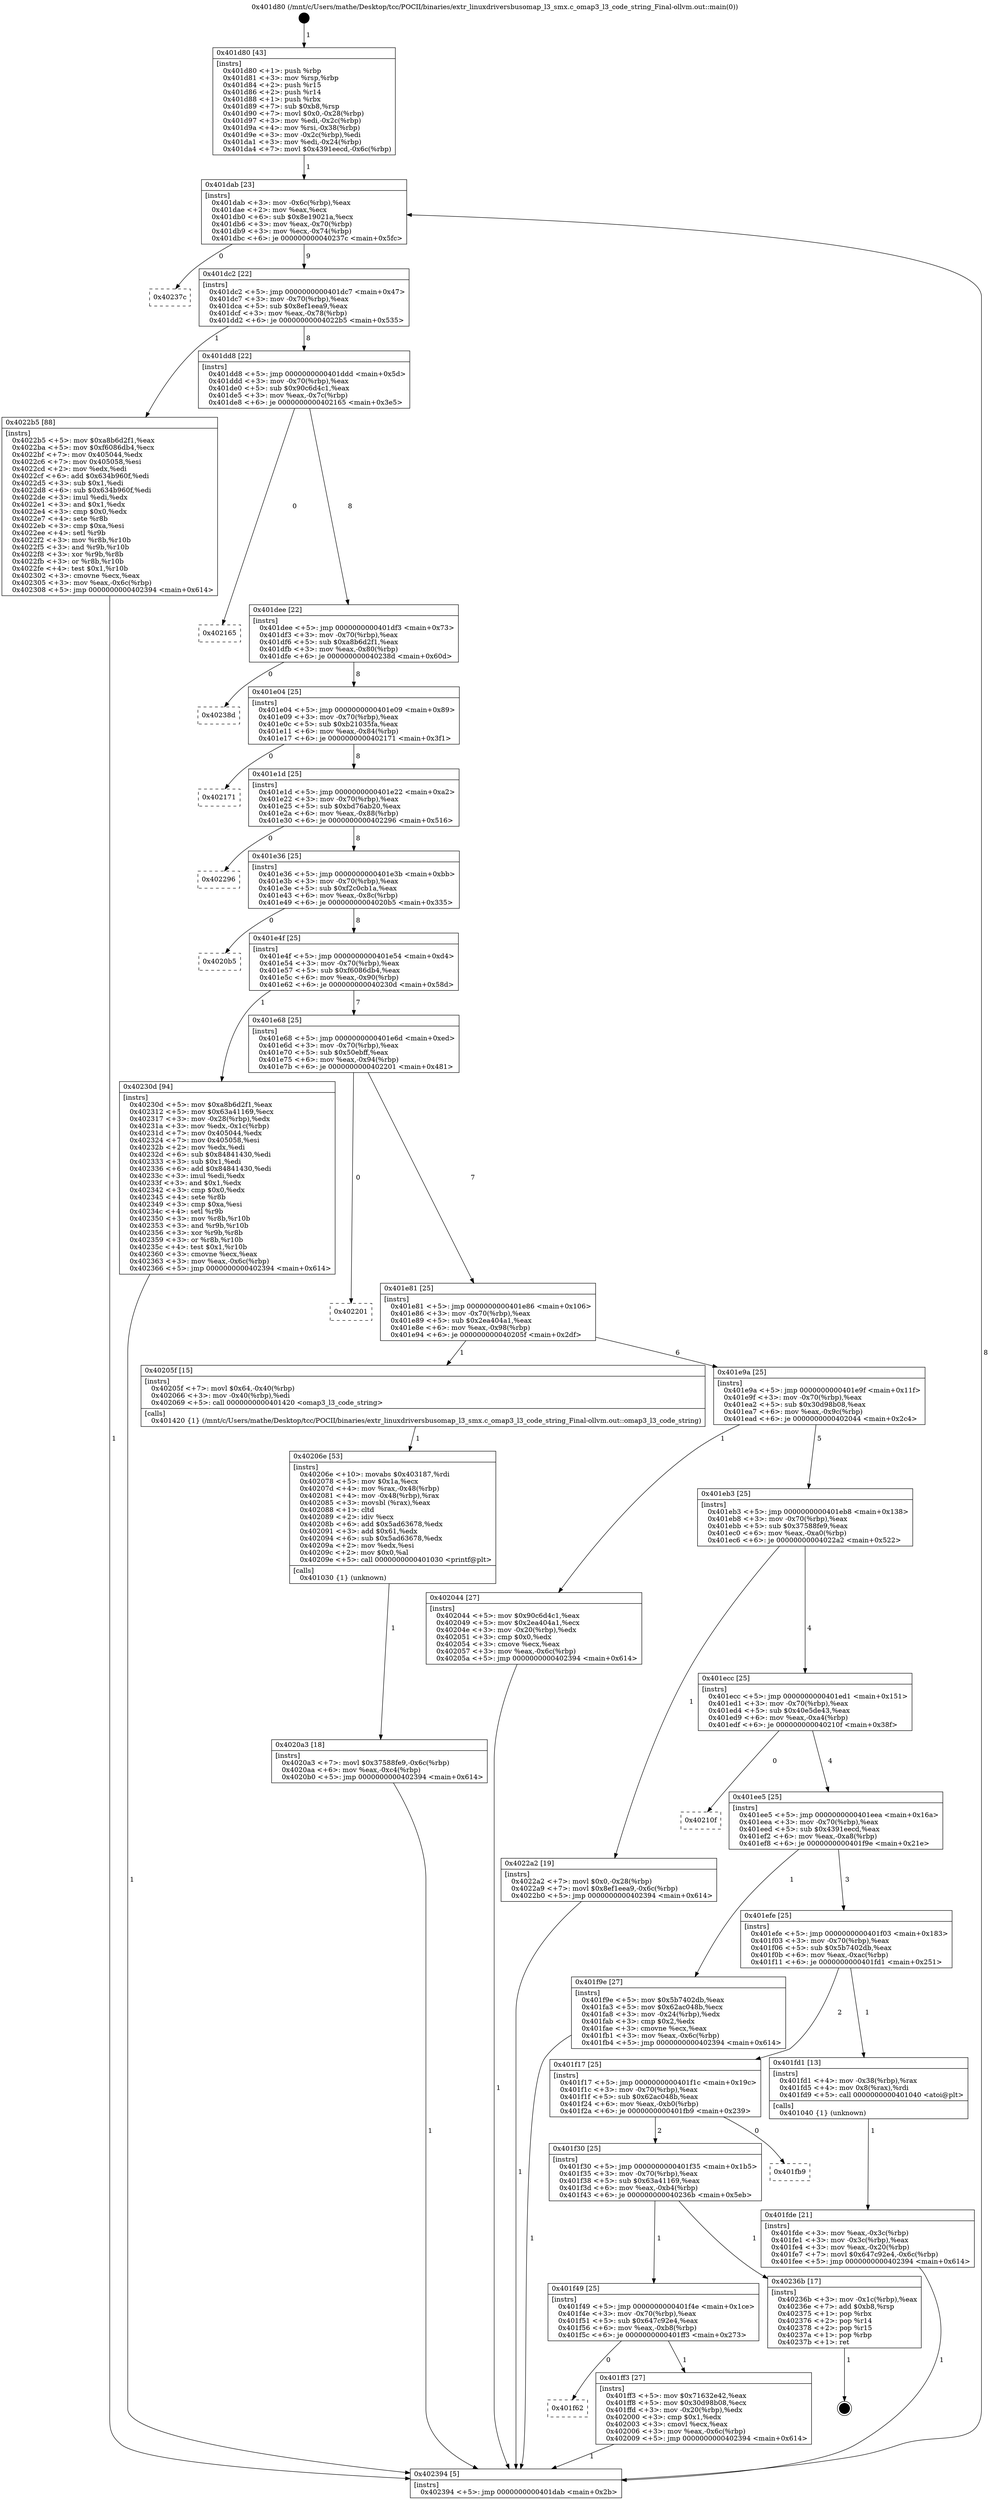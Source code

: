 digraph "0x401d80" {
  label = "0x401d80 (/mnt/c/Users/mathe/Desktop/tcc/POCII/binaries/extr_linuxdriversbusomap_l3_smx.c_omap3_l3_code_string_Final-ollvm.out::main(0))"
  labelloc = "t"
  node[shape=record]

  Entry [label="",width=0.3,height=0.3,shape=circle,fillcolor=black,style=filled]
  "0x401dab" [label="{
     0x401dab [23]\l
     | [instrs]\l
     &nbsp;&nbsp;0x401dab \<+3\>: mov -0x6c(%rbp),%eax\l
     &nbsp;&nbsp;0x401dae \<+2\>: mov %eax,%ecx\l
     &nbsp;&nbsp;0x401db0 \<+6\>: sub $0x8e19021a,%ecx\l
     &nbsp;&nbsp;0x401db6 \<+3\>: mov %eax,-0x70(%rbp)\l
     &nbsp;&nbsp;0x401db9 \<+3\>: mov %ecx,-0x74(%rbp)\l
     &nbsp;&nbsp;0x401dbc \<+6\>: je 000000000040237c \<main+0x5fc\>\l
  }"]
  "0x40237c" [label="{
     0x40237c\l
  }", style=dashed]
  "0x401dc2" [label="{
     0x401dc2 [22]\l
     | [instrs]\l
     &nbsp;&nbsp;0x401dc2 \<+5\>: jmp 0000000000401dc7 \<main+0x47\>\l
     &nbsp;&nbsp;0x401dc7 \<+3\>: mov -0x70(%rbp),%eax\l
     &nbsp;&nbsp;0x401dca \<+5\>: sub $0x8ef1eea9,%eax\l
     &nbsp;&nbsp;0x401dcf \<+3\>: mov %eax,-0x78(%rbp)\l
     &nbsp;&nbsp;0x401dd2 \<+6\>: je 00000000004022b5 \<main+0x535\>\l
  }"]
  Exit [label="",width=0.3,height=0.3,shape=circle,fillcolor=black,style=filled,peripheries=2]
  "0x4022b5" [label="{
     0x4022b5 [88]\l
     | [instrs]\l
     &nbsp;&nbsp;0x4022b5 \<+5\>: mov $0xa8b6d2f1,%eax\l
     &nbsp;&nbsp;0x4022ba \<+5\>: mov $0xf6086db4,%ecx\l
     &nbsp;&nbsp;0x4022bf \<+7\>: mov 0x405044,%edx\l
     &nbsp;&nbsp;0x4022c6 \<+7\>: mov 0x405058,%esi\l
     &nbsp;&nbsp;0x4022cd \<+2\>: mov %edx,%edi\l
     &nbsp;&nbsp;0x4022cf \<+6\>: add $0x634b960f,%edi\l
     &nbsp;&nbsp;0x4022d5 \<+3\>: sub $0x1,%edi\l
     &nbsp;&nbsp;0x4022d8 \<+6\>: sub $0x634b960f,%edi\l
     &nbsp;&nbsp;0x4022de \<+3\>: imul %edi,%edx\l
     &nbsp;&nbsp;0x4022e1 \<+3\>: and $0x1,%edx\l
     &nbsp;&nbsp;0x4022e4 \<+3\>: cmp $0x0,%edx\l
     &nbsp;&nbsp;0x4022e7 \<+4\>: sete %r8b\l
     &nbsp;&nbsp;0x4022eb \<+3\>: cmp $0xa,%esi\l
     &nbsp;&nbsp;0x4022ee \<+4\>: setl %r9b\l
     &nbsp;&nbsp;0x4022f2 \<+3\>: mov %r8b,%r10b\l
     &nbsp;&nbsp;0x4022f5 \<+3\>: and %r9b,%r10b\l
     &nbsp;&nbsp;0x4022f8 \<+3\>: xor %r9b,%r8b\l
     &nbsp;&nbsp;0x4022fb \<+3\>: or %r8b,%r10b\l
     &nbsp;&nbsp;0x4022fe \<+4\>: test $0x1,%r10b\l
     &nbsp;&nbsp;0x402302 \<+3\>: cmovne %ecx,%eax\l
     &nbsp;&nbsp;0x402305 \<+3\>: mov %eax,-0x6c(%rbp)\l
     &nbsp;&nbsp;0x402308 \<+5\>: jmp 0000000000402394 \<main+0x614\>\l
  }"]
  "0x401dd8" [label="{
     0x401dd8 [22]\l
     | [instrs]\l
     &nbsp;&nbsp;0x401dd8 \<+5\>: jmp 0000000000401ddd \<main+0x5d\>\l
     &nbsp;&nbsp;0x401ddd \<+3\>: mov -0x70(%rbp),%eax\l
     &nbsp;&nbsp;0x401de0 \<+5\>: sub $0x90c6d4c1,%eax\l
     &nbsp;&nbsp;0x401de5 \<+3\>: mov %eax,-0x7c(%rbp)\l
     &nbsp;&nbsp;0x401de8 \<+6\>: je 0000000000402165 \<main+0x3e5\>\l
  }"]
  "0x4020a3" [label="{
     0x4020a3 [18]\l
     | [instrs]\l
     &nbsp;&nbsp;0x4020a3 \<+7\>: movl $0x37588fe9,-0x6c(%rbp)\l
     &nbsp;&nbsp;0x4020aa \<+6\>: mov %eax,-0xc4(%rbp)\l
     &nbsp;&nbsp;0x4020b0 \<+5\>: jmp 0000000000402394 \<main+0x614\>\l
  }"]
  "0x402165" [label="{
     0x402165\l
  }", style=dashed]
  "0x401dee" [label="{
     0x401dee [22]\l
     | [instrs]\l
     &nbsp;&nbsp;0x401dee \<+5\>: jmp 0000000000401df3 \<main+0x73\>\l
     &nbsp;&nbsp;0x401df3 \<+3\>: mov -0x70(%rbp),%eax\l
     &nbsp;&nbsp;0x401df6 \<+5\>: sub $0xa8b6d2f1,%eax\l
     &nbsp;&nbsp;0x401dfb \<+3\>: mov %eax,-0x80(%rbp)\l
     &nbsp;&nbsp;0x401dfe \<+6\>: je 000000000040238d \<main+0x60d\>\l
  }"]
  "0x40206e" [label="{
     0x40206e [53]\l
     | [instrs]\l
     &nbsp;&nbsp;0x40206e \<+10\>: movabs $0x403187,%rdi\l
     &nbsp;&nbsp;0x402078 \<+5\>: mov $0x1a,%ecx\l
     &nbsp;&nbsp;0x40207d \<+4\>: mov %rax,-0x48(%rbp)\l
     &nbsp;&nbsp;0x402081 \<+4\>: mov -0x48(%rbp),%rax\l
     &nbsp;&nbsp;0x402085 \<+3\>: movsbl (%rax),%eax\l
     &nbsp;&nbsp;0x402088 \<+1\>: cltd\l
     &nbsp;&nbsp;0x402089 \<+2\>: idiv %ecx\l
     &nbsp;&nbsp;0x40208b \<+6\>: add $0x5ad63678,%edx\l
     &nbsp;&nbsp;0x402091 \<+3\>: add $0x61,%edx\l
     &nbsp;&nbsp;0x402094 \<+6\>: sub $0x5ad63678,%edx\l
     &nbsp;&nbsp;0x40209a \<+2\>: mov %edx,%esi\l
     &nbsp;&nbsp;0x40209c \<+2\>: mov $0x0,%al\l
     &nbsp;&nbsp;0x40209e \<+5\>: call 0000000000401030 \<printf@plt\>\l
     | [calls]\l
     &nbsp;&nbsp;0x401030 \{1\} (unknown)\l
  }"]
  "0x40238d" [label="{
     0x40238d\l
  }", style=dashed]
  "0x401e04" [label="{
     0x401e04 [25]\l
     | [instrs]\l
     &nbsp;&nbsp;0x401e04 \<+5\>: jmp 0000000000401e09 \<main+0x89\>\l
     &nbsp;&nbsp;0x401e09 \<+3\>: mov -0x70(%rbp),%eax\l
     &nbsp;&nbsp;0x401e0c \<+5\>: sub $0xb21035fa,%eax\l
     &nbsp;&nbsp;0x401e11 \<+6\>: mov %eax,-0x84(%rbp)\l
     &nbsp;&nbsp;0x401e17 \<+6\>: je 0000000000402171 \<main+0x3f1\>\l
  }"]
  "0x401f62" [label="{
     0x401f62\l
  }", style=dashed]
  "0x402171" [label="{
     0x402171\l
  }", style=dashed]
  "0x401e1d" [label="{
     0x401e1d [25]\l
     | [instrs]\l
     &nbsp;&nbsp;0x401e1d \<+5\>: jmp 0000000000401e22 \<main+0xa2\>\l
     &nbsp;&nbsp;0x401e22 \<+3\>: mov -0x70(%rbp),%eax\l
     &nbsp;&nbsp;0x401e25 \<+5\>: sub $0xbd76ab20,%eax\l
     &nbsp;&nbsp;0x401e2a \<+6\>: mov %eax,-0x88(%rbp)\l
     &nbsp;&nbsp;0x401e30 \<+6\>: je 0000000000402296 \<main+0x516\>\l
  }"]
  "0x401ff3" [label="{
     0x401ff3 [27]\l
     | [instrs]\l
     &nbsp;&nbsp;0x401ff3 \<+5\>: mov $0x71632e42,%eax\l
     &nbsp;&nbsp;0x401ff8 \<+5\>: mov $0x30d98b08,%ecx\l
     &nbsp;&nbsp;0x401ffd \<+3\>: mov -0x20(%rbp),%edx\l
     &nbsp;&nbsp;0x402000 \<+3\>: cmp $0x1,%edx\l
     &nbsp;&nbsp;0x402003 \<+3\>: cmovl %ecx,%eax\l
     &nbsp;&nbsp;0x402006 \<+3\>: mov %eax,-0x6c(%rbp)\l
     &nbsp;&nbsp;0x402009 \<+5\>: jmp 0000000000402394 \<main+0x614\>\l
  }"]
  "0x402296" [label="{
     0x402296\l
  }", style=dashed]
  "0x401e36" [label="{
     0x401e36 [25]\l
     | [instrs]\l
     &nbsp;&nbsp;0x401e36 \<+5\>: jmp 0000000000401e3b \<main+0xbb\>\l
     &nbsp;&nbsp;0x401e3b \<+3\>: mov -0x70(%rbp),%eax\l
     &nbsp;&nbsp;0x401e3e \<+5\>: sub $0xf2c0cb1a,%eax\l
     &nbsp;&nbsp;0x401e43 \<+6\>: mov %eax,-0x8c(%rbp)\l
     &nbsp;&nbsp;0x401e49 \<+6\>: je 00000000004020b5 \<main+0x335\>\l
  }"]
  "0x401f49" [label="{
     0x401f49 [25]\l
     | [instrs]\l
     &nbsp;&nbsp;0x401f49 \<+5\>: jmp 0000000000401f4e \<main+0x1ce\>\l
     &nbsp;&nbsp;0x401f4e \<+3\>: mov -0x70(%rbp),%eax\l
     &nbsp;&nbsp;0x401f51 \<+5\>: sub $0x647c92e4,%eax\l
     &nbsp;&nbsp;0x401f56 \<+6\>: mov %eax,-0xb8(%rbp)\l
     &nbsp;&nbsp;0x401f5c \<+6\>: je 0000000000401ff3 \<main+0x273\>\l
  }"]
  "0x4020b5" [label="{
     0x4020b5\l
  }", style=dashed]
  "0x401e4f" [label="{
     0x401e4f [25]\l
     | [instrs]\l
     &nbsp;&nbsp;0x401e4f \<+5\>: jmp 0000000000401e54 \<main+0xd4\>\l
     &nbsp;&nbsp;0x401e54 \<+3\>: mov -0x70(%rbp),%eax\l
     &nbsp;&nbsp;0x401e57 \<+5\>: sub $0xf6086db4,%eax\l
     &nbsp;&nbsp;0x401e5c \<+6\>: mov %eax,-0x90(%rbp)\l
     &nbsp;&nbsp;0x401e62 \<+6\>: je 000000000040230d \<main+0x58d\>\l
  }"]
  "0x40236b" [label="{
     0x40236b [17]\l
     | [instrs]\l
     &nbsp;&nbsp;0x40236b \<+3\>: mov -0x1c(%rbp),%eax\l
     &nbsp;&nbsp;0x40236e \<+7\>: add $0xb8,%rsp\l
     &nbsp;&nbsp;0x402375 \<+1\>: pop %rbx\l
     &nbsp;&nbsp;0x402376 \<+2\>: pop %r14\l
     &nbsp;&nbsp;0x402378 \<+2\>: pop %r15\l
     &nbsp;&nbsp;0x40237a \<+1\>: pop %rbp\l
     &nbsp;&nbsp;0x40237b \<+1\>: ret\l
  }"]
  "0x40230d" [label="{
     0x40230d [94]\l
     | [instrs]\l
     &nbsp;&nbsp;0x40230d \<+5\>: mov $0xa8b6d2f1,%eax\l
     &nbsp;&nbsp;0x402312 \<+5\>: mov $0x63a41169,%ecx\l
     &nbsp;&nbsp;0x402317 \<+3\>: mov -0x28(%rbp),%edx\l
     &nbsp;&nbsp;0x40231a \<+3\>: mov %edx,-0x1c(%rbp)\l
     &nbsp;&nbsp;0x40231d \<+7\>: mov 0x405044,%edx\l
     &nbsp;&nbsp;0x402324 \<+7\>: mov 0x405058,%esi\l
     &nbsp;&nbsp;0x40232b \<+2\>: mov %edx,%edi\l
     &nbsp;&nbsp;0x40232d \<+6\>: sub $0x84841430,%edi\l
     &nbsp;&nbsp;0x402333 \<+3\>: sub $0x1,%edi\l
     &nbsp;&nbsp;0x402336 \<+6\>: add $0x84841430,%edi\l
     &nbsp;&nbsp;0x40233c \<+3\>: imul %edi,%edx\l
     &nbsp;&nbsp;0x40233f \<+3\>: and $0x1,%edx\l
     &nbsp;&nbsp;0x402342 \<+3\>: cmp $0x0,%edx\l
     &nbsp;&nbsp;0x402345 \<+4\>: sete %r8b\l
     &nbsp;&nbsp;0x402349 \<+3\>: cmp $0xa,%esi\l
     &nbsp;&nbsp;0x40234c \<+4\>: setl %r9b\l
     &nbsp;&nbsp;0x402350 \<+3\>: mov %r8b,%r10b\l
     &nbsp;&nbsp;0x402353 \<+3\>: and %r9b,%r10b\l
     &nbsp;&nbsp;0x402356 \<+3\>: xor %r9b,%r8b\l
     &nbsp;&nbsp;0x402359 \<+3\>: or %r8b,%r10b\l
     &nbsp;&nbsp;0x40235c \<+4\>: test $0x1,%r10b\l
     &nbsp;&nbsp;0x402360 \<+3\>: cmovne %ecx,%eax\l
     &nbsp;&nbsp;0x402363 \<+3\>: mov %eax,-0x6c(%rbp)\l
     &nbsp;&nbsp;0x402366 \<+5\>: jmp 0000000000402394 \<main+0x614\>\l
  }"]
  "0x401e68" [label="{
     0x401e68 [25]\l
     | [instrs]\l
     &nbsp;&nbsp;0x401e68 \<+5\>: jmp 0000000000401e6d \<main+0xed\>\l
     &nbsp;&nbsp;0x401e6d \<+3\>: mov -0x70(%rbp),%eax\l
     &nbsp;&nbsp;0x401e70 \<+5\>: sub $0x50ebff,%eax\l
     &nbsp;&nbsp;0x401e75 \<+6\>: mov %eax,-0x94(%rbp)\l
     &nbsp;&nbsp;0x401e7b \<+6\>: je 0000000000402201 \<main+0x481\>\l
  }"]
  "0x401f30" [label="{
     0x401f30 [25]\l
     | [instrs]\l
     &nbsp;&nbsp;0x401f30 \<+5\>: jmp 0000000000401f35 \<main+0x1b5\>\l
     &nbsp;&nbsp;0x401f35 \<+3\>: mov -0x70(%rbp),%eax\l
     &nbsp;&nbsp;0x401f38 \<+5\>: sub $0x63a41169,%eax\l
     &nbsp;&nbsp;0x401f3d \<+6\>: mov %eax,-0xb4(%rbp)\l
     &nbsp;&nbsp;0x401f43 \<+6\>: je 000000000040236b \<main+0x5eb\>\l
  }"]
  "0x402201" [label="{
     0x402201\l
  }", style=dashed]
  "0x401e81" [label="{
     0x401e81 [25]\l
     | [instrs]\l
     &nbsp;&nbsp;0x401e81 \<+5\>: jmp 0000000000401e86 \<main+0x106\>\l
     &nbsp;&nbsp;0x401e86 \<+3\>: mov -0x70(%rbp),%eax\l
     &nbsp;&nbsp;0x401e89 \<+5\>: sub $0x2ea404a1,%eax\l
     &nbsp;&nbsp;0x401e8e \<+6\>: mov %eax,-0x98(%rbp)\l
     &nbsp;&nbsp;0x401e94 \<+6\>: je 000000000040205f \<main+0x2df\>\l
  }"]
  "0x401fb9" [label="{
     0x401fb9\l
  }", style=dashed]
  "0x40205f" [label="{
     0x40205f [15]\l
     | [instrs]\l
     &nbsp;&nbsp;0x40205f \<+7\>: movl $0x64,-0x40(%rbp)\l
     &nbsp;&nbsp;0x402066 \<+3\>: mov -0x40(%rbp),%edi\l
     &nbsp;&nbsp;0x402069 \<+5\>: call 0000000000401420 \<omap3_l3_code_string\>\l
     | [calls]\l
     &nbsp;&nbsp;0x401420 \{1\} (/mnt/c/Users/mathe/Desktop/tcc/POCII/binaries/extr_linuxdriversbusomap_l3_smx.c_omap3_l3_code_string_Final-ollvm.out::omap3_l3_code_string)\l
  }"]
  "0x401e9a" [label="{
     0x401e9a [25]\l
     | [instrs]\l
     &nbsp;&nbsp;0x401e9a \<+5\>: jmp 0000000000401e9f \<main+0x11f\>\l
     &nbsp;&nbsp;0x401e9f \<+3\>: mov -0x70(%rbp),%eax\l
     &nbsp;&nbsp;0x401ea2 \<+5\>: sub $0x30d98b08,%eax\l
     &nbsp;&nbsp;0x401ea7 \<+6\>: mov %eax,-0x9c(%rbp)\l
     &nbsp;&nbsp;0x401ead \<+6\>: je 0000000000402044 \<main+0x2c4\>\l
  }"]
  "0x401fde" [label="{
     0x401fde [21]\l
     | [instrs]\l
     &nbsp;&nbsp;0x401fde \<+3\>: mov %eax,-0x3c(%rbp)\l
     &nbsp;&nbsp;0x401fe1 \<+3\>: mov -0x3c(%rbp),%eax\l
     &nbsp;&nbsp;0x401fe4 \<+3\>: mov %eax,-0x20(%rbp)\l
     &nbsp;&nbsp;0x401fe7 \<+7\>: movl $0x647c92e4,-0x6c(%rbp)\l
     &nbsp;&nbsp;0x401fee \<+5\>: jmp 0000000000402394 \<main+0x614\>\l
  }"]
  "0x402044" [label="{
     0x402044 [27]\l
     | [instrs]\l
     &nbsp;&nbsp;0x402044 \<+5\>: mov $0x90c6d4c1,%eax\l
     &nbsp;&nbsp;0x402049 \<+5\>: mov $0x2ea404a1,%ecx\l
     &nbsp;&nbsp;0x40204e \<+3\>: mov -0x20(%rbp),%edx\l
     &nbsp;&nbsp;0x402051 \<+3\>: cmp $0x0,%edx\l
     &nbsp;&nbsp;0x402054 \<+3\>: cmove %ecx,%eax\l
     &nbsp;&nbsp;0x402057 \<+3\>: mov %eax,-0x6c(%rbp)\l
     &nbsp;&nbsp;0x40205a \<+5\>: jmp 0000000000402394 \<main+0x614\>\l
  }"]
  "0x401eb3" [label="{
     0x401eb3 [25]\l
     | [instrs]\l
     &nbsp;&nbsp;0x401eb3 \<+5\>: jmp 0000000000401eb8 \<main+0x138\>\l
     &nbsp;&nbsp;0x401eb8 \<+3\>: mov -0x70(%rbp),%eax\l
     &nbsp;&nbsp;0x401ebb \<+5\>: sub $0x37588fe9,%eax\l
     &nbsp;&nbsp;0x401ec0 \<+6\>: mov %eax,-0xa0(%rbp)\l
     &nbsp;&nbsp;0x401ec6 \<+6\>: je 00000000004022a2 \<main+0x522\>\l
  }"]
  "0x401f17" [label="{
     0x401f17 [25]\l
     | [instrs]\l
     &nbsp;&nbsp;0x401f17 \<+5\>: jmp 0000000000401f1c \<main+0x19c\>\l
     &nbsp;&nbsp;0x401f1c \<+3\>: mov -0x70(%rbp),%eax\l
     &nbsp;&nbsp;0x401f1f \<+5\>: sub $0x62ac048b,%eax\l
     &nbsp;&nbsp;0x401f24 \<+6\>: mov %eax,-0xb0(%rbp)\l
     &nbsp;&nbsp;0x401f2a \<+6\>: je 0000000000401fb9 \<main+0x239\>\l
  }"]
  "0x4022a2" [label="{
     0x4022a2 [19]\l
     | [instrs]\l
     &nbsp;&nbsp;0x4022a2 \<+7\>: movl $0x0,-0x28(%rbp)\l
     &nbsp;&nbsp;0x4022a9 \<+7\>: movl $0x8ef1eea9,-0x6c(%rbp)\l
     &nbsp;&nbsp;0x4022b0 \<+5\>: jmp 0000000000402394 \<main+0x614\>\l
  }"]
  "0x401ecc" [label="{
     0x401ecc [25]\l
     | [instrs]\l
     &nbsp;&nbsp;0x401ecc \<+5\>: jmp 0000000000401ed1 \<main+0x151\>\l
     &nbsp;&nbsp;0x401ed1 \<+3\>: mov -0x70(%rbp),%eax\l
     &nbsp;&nbsp;0x401ed4 \<+5\>: sub $0x40e5de43,%eax\l
     &nbsp;&nbsp;0x401ed9 \<+6\>: mov %eax,-0xa4(%rbp)\l
     &nbsp;&nbsp;0x401edf \<+6\>: je 000000000040210f \<main+0x38f\>\l
  }"]
  "0x401fd1" [label="{
     0x401fd1 [13]\l
     | [instrs]\l
     &nbsp;&nbsp;0x401fd1 \<+4\>: mov -0x38(%rbp),%rax\l
     &nbsp;&nbsp;0x401fd5 \<+4\>: mov 0x8(%rax),%rdi\l
     &nbsp;&nbsp;0x401fd9 \<+5\>: call 0000000000401040 \<atoi@plt\>\l
     | [calls]\l
     &nbsp;&nbsp;0x401040 \{1\} (unknown)\l
  }"]
  "0x40210f" [label="{
     0x40210f\l
  }", style=dashed]
  "0x401ee5" [label="{
     0x401ee5 [25]\l
     | [instrs]\l
     &nbsp;&nbsp;0x401ee5 \<+5\>: jmp 0000000000401eea \<main+0x16a\>\l
     &nbsp;&nbsp;0x401eea \<+3\>: mov -0x70(%rbp),%eax\l
     &nbsp;&nbsp;0x401eed \<+5\>: sub $0x4391eecd,%eax\l
     &nbsp;&nbsp;0x401ef2 \<+6\>: mov %eax,-0xa8(%rbp)\l
     &nbsp;&nbsp;0x401ef8 \<+6\>: je 0000000000401f9e \<main+0x21e\>\l
  }"]
  "0x401d80" [label="{
     0x401d80 [43]\l
     | [instrs]\l
     &nbsp;&nbsp;0x401d80 \<+1\>: push %rbp\l
     &nbsp;&nbsp;0x401d81 \<+3\>: mov %rsp,%rbp\l
     &nbsp;&nbsp;0x401d84 \<+2\>: push %r15\l
     &nbsp;&nbsp;0x401d86 \<+2\>: push %r14\l
     &nbsp;&nbsp;0x401d88 \<+1\>: push %rbx\l
     &nbsp;&nbsp;0x401d89 \<+7\>: sub $0xb8,%rsp\l
     &nbsp;&nbsp;0x401d90 \<+7\>: movl $0x0,-0x28(%rbp)\l
     &nbsp;&nbsp;0x401d97 \<+3\>: mov %edi,-0x2c(%rbp)\l
     &nbsp;&nbsp;0x401d9a \<+4\>: mov %rsi,-0x38(%rbp)\l
     &nbsp;&nbsp;0x401d9e \<+3\>: mov -0x2c(%rbp),%edi\l
     &nbsp;&nbsp;0x401da1 \<+3\>: mov %edi,-0x24(%rbp)\l
     &nbsp;&nbsp;0x401da4 \<+7\>: movl $0x4391eecd,-0x6c(%rbp)\l
  }"]
  "0x401f9e" [label="{
     0x401f9e [27]\l
     | [instrs]\l
     &nbsp;&nbsp;0x401f9e \<+5\>: mov $0x5b7402db,%eax\l
     &nbsp;&nbsp;0x401fa3 \<+5\>: mov $0x62ac048b,%ecx\l
     &nbsp;&nbsp;0x401fa8 \<+3\>: mov -0x24(%rbp),%edx\l
     &nbsp;&nbsp;0x401fab \<+3\>: cmp $0x2,%edx\l
     &nbsp;&nbsp;0x401fae \<+3\>: cmovne %ecx,%eax\l
     &nbsp;&nbsp;0x401fb1 \<+3\>: mov %eax,-0x6c(%rbp)\l
     &nbsp;&nbsp;0x401fb4 \<+5\>: jmp 0000000000402394 \<main+0x614\>\l
  }"]
  "0x401efe" [label="{
     0x401efe [25]\l
     | [instrs]\l
     &nbsp;&nbsp;0x401efe \<+5\>: jmp 0000000000401f03 \<main+0x183\>\l
     &nbsp;&nbsp;0x401f03 \<+3\>: mov -0x70(%rbp),%eax\l
     &nbsp;&nbsp;0x401f06 \<+5\>: sub $0x5b7402db,%eax\l
     &nbsp;&nbsp;0x401f0b \<+6\>: mov %eax,-0xac(%rbp)\l
     &nbsp;&nbsp;0x401f11 \<+6\>: je 0000000000401fd1 \<main+0x251\>\l
  }"]
  "0x402394" [label="{
     0x402394 [5]\l
     | [instrs]\l
     &nbsp;&nbsp;0x402394 \<+5\>: jmp 0000000000401dab \<main+0x2b\>\l
  }"]
  Entry -> "0x401d80" [label=" 1"]
  "0x401dab" -> "0x40237c" [label=" 0"]
  "0x401dab" -> "0x401dc2" [label=" 9"]
  "0x40236b" -> Exit [label=" 1"]
  "0x401dc2" -> "0x4022b5" [label=" 1"]
  "0x401dc2" -> "0x401dd8" [label=" 8"]
  "0x40230d" -> "0x402394" [label=" 1"]
  "0x401dd8" -> "0x402165" [label=" 0"]
  "0x401dd8" -> "0x401dee" [label=" 8"]
  "0x4022b5" -> "0x402394" [label=" 1"]
  "0x401dee" -> "0x40238d" [label=" 0"]
  "0x401dee" -> "0x401e04" [label=" 8"]
  "0x4022a2" -> "0x402394" [label=" 1"]
  "0x401e04" -> "0x402171" [label=" 0"]
  "0x401e04" -> "0x401e1d" [label=" 8"]
  "0x4020a3" -> "0x402394" [label=" 1"]
  "0x401e1d" -> "0x402296" [label=" 0"]
  "0x401e1d" -> "0x401e36" [label=" 8"]
  "0x40206e" -> "0x4020a3" [label=" 1"]
  "0x401e36" -> "0x4020b5" [label=" 0"]
  "0x401e36" -> "0x401e4f" [label=" 8"]
  "0x402044" -> "0x402394" [label=" 1"]
  "0x401e4f" -> "0x40230d" [label=" 1"]
  "0x401e4f" -> "0x401e68" [label=" 7"]
  "0x401ff3" -> "0x402394" [label=" 1"]
  "0x401e68" -> "0x402201" [label=" 0"]
  "0x401e68" -> "0x401e81" [label=" 7"]
  "0x401f49" -> "0x401ff3" [label=" 1"]
  "0x401e81" -> "0x40205f" [label=" 1"]
  "0x401e81" -> "0x401e9a" [label=" 6"]
  "0x40205f" -> "0x40206e" [label=" 1"]
  "0x401e9a" -> "0x402044" [label=" 1"]
  "0x401e9a" -> "0x401eb3" [label=" 5"]
  "0x401f30" -> "0x40236b" [label=" 1"]
  "0x401eb3" -> "0x4022a2" [label=" 1"]
  "0x401eb3" -> "0x401ecc" [label=" 4"]
  "0x401f49" -> "0x401f62" [label=" 0"]
  "0x401ecc" -> "0x40210f" [label=" 0"]
  "0x401ecc" -> "0x401ee5" [label=" 4"]
  "0x401f17" -> "0x401f30" [label=" 2"]
  "0x401ee5" -> "0x401f9e" [label=" 1"]
  "0x401ee5" -> "0x401efe" [label=" 3"]
  "0x401f9e" -> "0x402394" [label=" 1"]
  "0x401d80" -> "0x401dab" [label=" 1"]
  "0x402394" -> "0x401dab" [label=" 8"]
  "0x401f17" -> "0x401fb9" [label=" 0"]
  "0x401efe" -> "0x401fd1" [label=" 1"]
  "0x401efe" -> "0x401f17" [label=" 2"]
  "0x401fd1" -> "0x401fde" [label=" 1"]
  "0x401fde" -> "0x402394" [label=" 1"]
  "0x401f30" -> "0x401f49" [label=" 1"]
}
